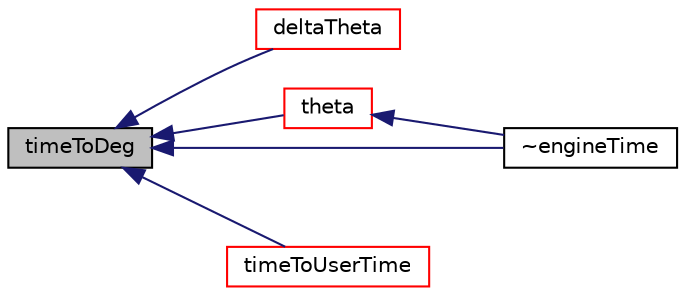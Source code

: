 digraph "timeToDeg"
{
  bgcolor="transparent";
  edge [fontname="Helvetica",fontsize="10",labelfontname="Helvetica",labelfontsize="10"];
  node [fontname="Helvetica",fontsize="10",shape=record];
  rankdir="LR";
  Node1 [label="timeToDeg",height=0.2,width=0.4,color="black", fillcolor="grey75", style="filled", fontcolor="black"];
  Node1 -> Node2 [dir="back",color="midnightblue",fontsize="10",style="solid",fontname="Helvetica"];
  Node2 [label="deltaTheta",height=0.2,width=0.4,color="red",URL="$a00638.html#a4b74e244a8ad7bad2e12bb8f835644c8",tooltip="Return crank-angle increment. "];
  Node1 -> Node3 [dir="back",color="midnightblue",fontsize="10",style="solid",fontname="Helvetica"];
  Node3 [label="theta",height=0.2,width=0.4,color="red",URL="$a00638.html#a5a6109baa46ad58edc61e95713aec7e5",tooltip="Return current crank-angle. "];
  Node3 -> Node4 [dir="back",color="midnightblue",fontsize="10",style="solid",fontname="Helvetica"];
  Node4 [label="~engineTime",height=0.2,width=0.4,color="black",URL="$a00638.html#a0461cd2cfe766d8934a65bab839bdbe5",tooltip="Destructor. "];
  Node1 -> Node5 [dir="back",color="midnightblue",fontsize="10",style="solid",fontname="Helvetica"];
  Node5 [label="timeToUserTime",height=0.2,width=0.4,color="red",URL="$a00638.html#ae43a289a023adc2d9e82b717dc87a620",tooltip="Convert the real-time (s) into user-time (CA deg) "];
  Node1 -> Node4 [dir="back",color="midnightblue",fontsize="10",style="solid",fontname="Helvetica"];
}
